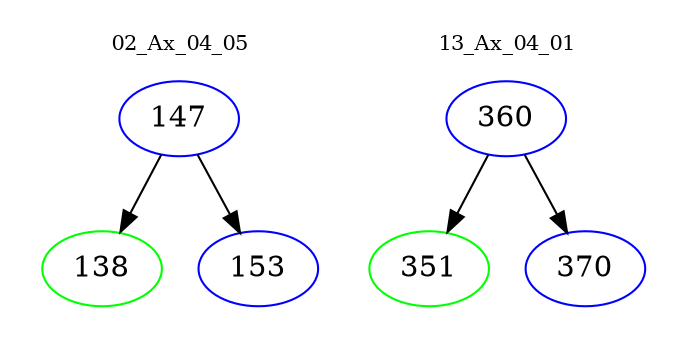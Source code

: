 digraph{
subgraph cluster_0 {
color = white
label = "02_Ax_04_05";
fontsize=10;
T0_147 [label="147", color="blue"]
T0_147 -> T0_138 [color="black"]
T0_138 [label="138", color="green"]
T0_147 -> T0_153 [color="black"]
T0_153 [label="153", color="blue"]
}
subgraph cluster_1 {
color = white
label = "13_Ax_04_01";
fontsize=10;
T1_360 [label="360", color="blue"]
T1_360 -> T1_351 [color="black"]
T1_351 [label="351", color="green"]
T1_360 -> T1_370 [color="black"]
T1_370 [label="370", color="blue"]
}
}
